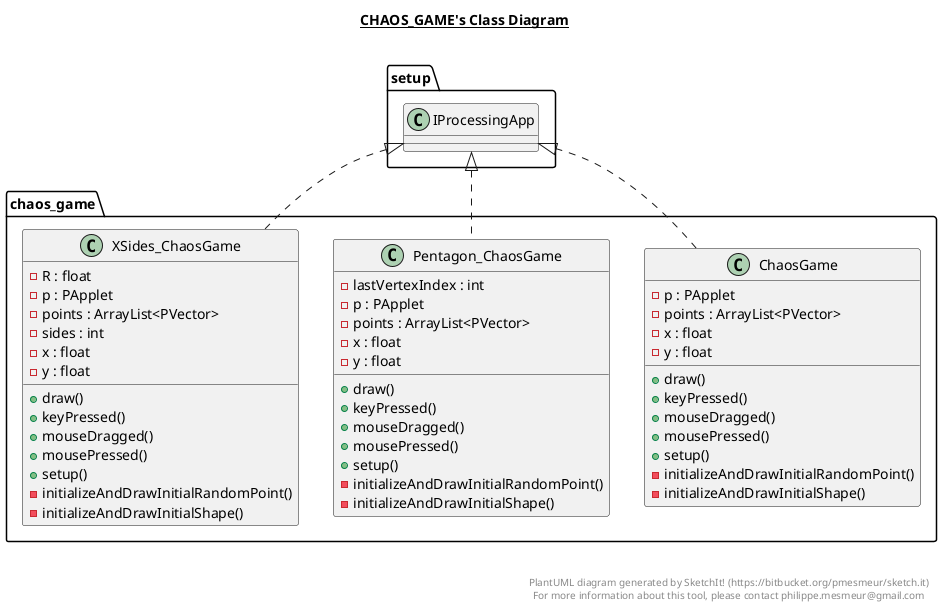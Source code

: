 @startuml

title __CHAOS_GAME's Class Diagram__\n

  namespace chaos_game {
    class chaos_game.ChaosGame {
        - p : PApplet
        - points : ArrayList<PVector>
        - x : float
        - y : float
        + draw()
        + keyPressed()
        + mouseDragged()
        + mousePressed()
        + setup()
        - initializeAndDrawInitialRandomPoint()
        - initializeAndDrawInitialShape()
    }
  }
  

  namespace chaos_game {
    class chaos_game.Pentagon_ChaosGame {
        - lastVertexIndex : int
        - p : PApplet
        - points : ArrayList<PVector>
        - x : float
        - y : float
        + draw()
        + keyPressed()
        + mouseDragged()
        + mousePressed()
        + setup()
        - initializeAndDrawInitialRandomPoint()
        - initializeAndDrawInitialShape()
    }
  }
  

  namespace chaos_game {
    class chaos_game.XSides_ChaosGame {
        - R : float
        - p : PApplet
        - points : ArrayList<PVector>
        - sides : int
        - x : float
        - y : float
        + draw()
        + keyPressed()
        + mouseDragged()
        + mousePressed()
        + setup()
        - initializeAndDrawInitialRandomPoint()
        - initializeAndDrawInitialShape()
    }
  }
  

  chaos_game.ChaosGame .up.|> setup.IProcessingApp
  chaos_game.Pentagon_ChaosGame .up.|> setup.IProcessingApp
  chaos_game.XSides_ChaosGame .up.|> setup.IProcessingApp


right footer


PlantUML diagram generated by SketchIt! (https://bitbucket.org/pmesmeur/sketch.it)
For more information about this tool, please contact philippe.mesmeur@gmail.com
endfooter

@enduml
